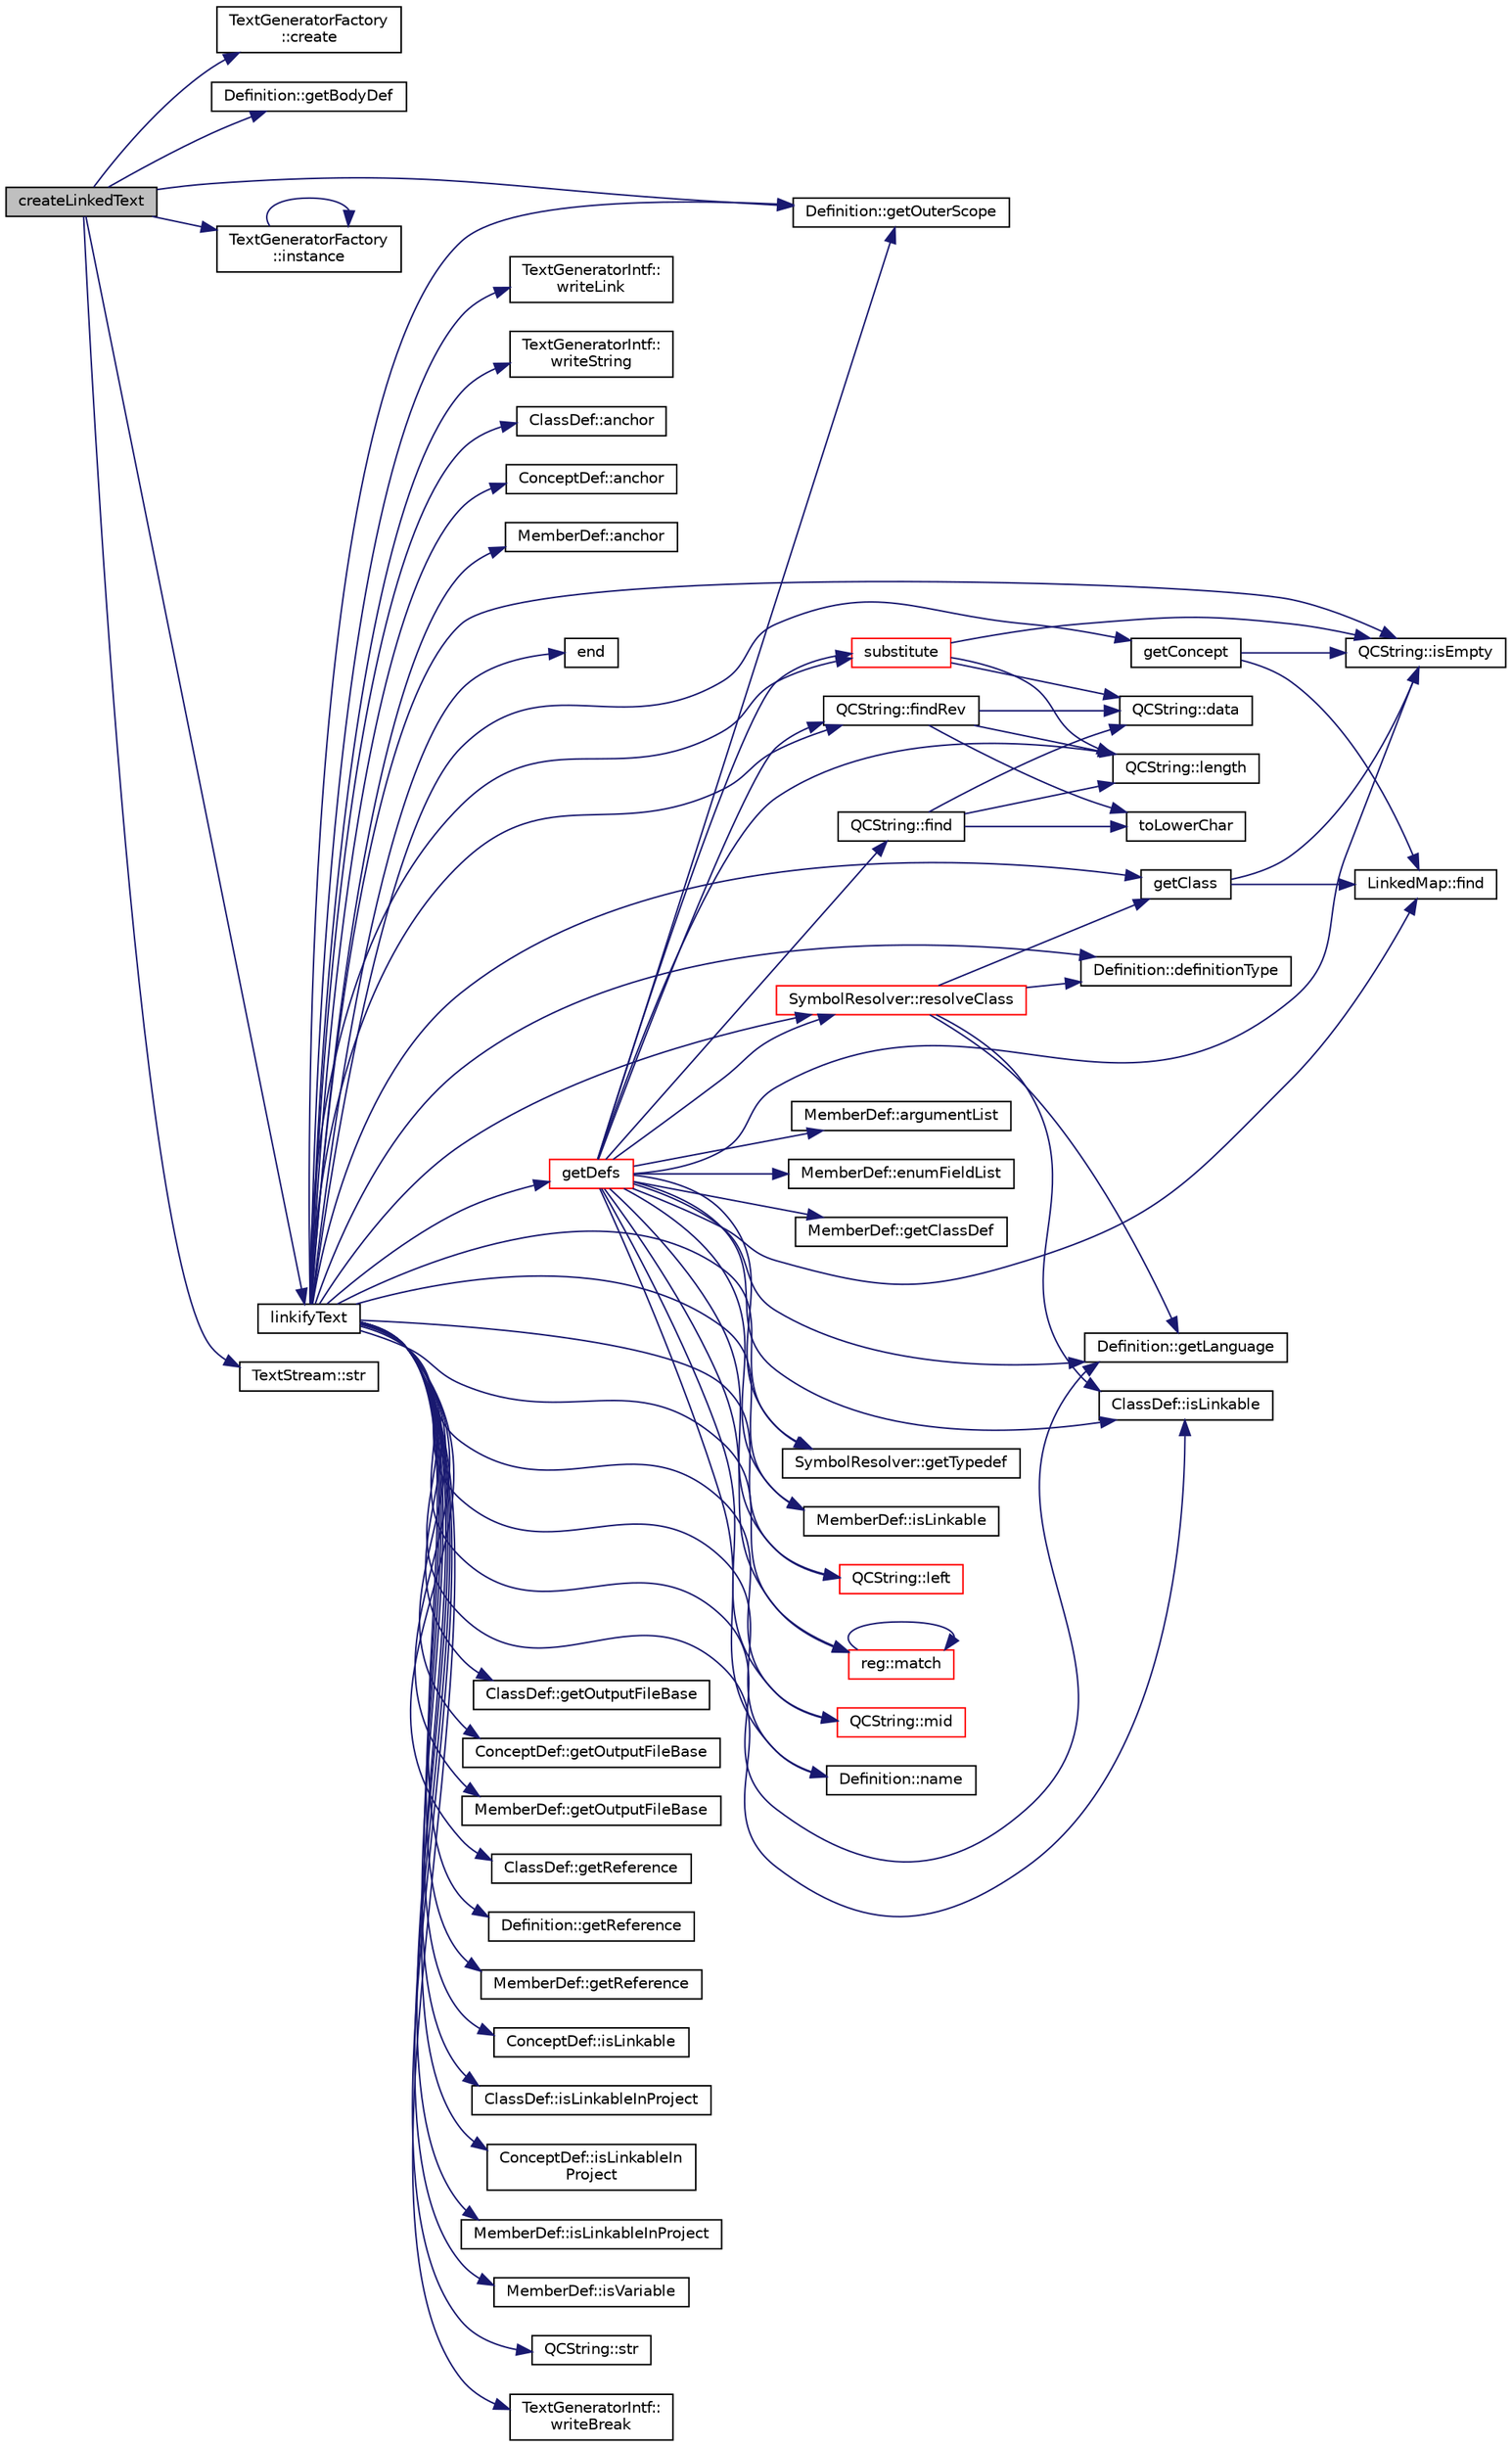 digraph "createLinkedText"
{
 // LATEX_PDF_SIZE
  edge [fontname="Helvetica",fontsize="10",labelfontname="Helvetica",labelfontsize="10"];
  node [fontname="Helvetica",fontsize="10",shape=record];
  rankdir="LR";
  Node1 [label="createLinkedText",height=0.2,width=0.4,color="black", fillcolor="grey75", style="filled", fontcolor="black",tooltip=" "];
  Node1 -> Node2 [color="midnightblue",fontsize="10",style="solid"];
  Node2 [label="TextGeneratorFactory\l::create",height=0.2,width=0.4,color="black", fillcolor="white", style="filled",URL="$classTextGeneratorFactory.html#a67249695939c9794794682347f395c2b",tooltip=" "];
  Node1 -> Node3 [color="midnightblue",fontsize="10",style="solid"];
  Node3 [label="Definition::getBodyDef",height=0.2,width=0.4,color="black", fillcolor="white", style="filled",URL="$classDefinition.html#a7ea253be90981d4a6f0cfdb6dff1d2fd",tooltip=" "];
  Node1 -> Node4 [color="midnightblue",fontsize="10",style="solid"];
  Node4 [label="Definition::getOuterScope",height=0.2,width=0.4,color="black", fillcolor="white", style="filled",URL="$classDefinition.html#acabf5ee4ca8de43bbcc5cd5736f150e5",tooltip=" "];
  Node1 -> Node5 [color="midnightblue",fontsize="10",style="solid"];
  Node5 [label="TextGeneratorFactory\l::instance",height=0.2,width=0.4,color="black", fillcolor="white", style="filled",URL="$classTextGeneratorFactory.html#a38d896b82a89974a560262f349e62045",tooltip=" "];
  Node5 -> Node5 [color="midnightblue",fontsize="10",style="solid"];
  Node1 -> Node6 [color="midnightblue",fontsize="10",style="solid"];
  Node6 [label="linkifyText",height=0.2,width=0.4,color="black", fillcolor="white", style="filled",URL="$util_8cpp.html#ae61ca16879462ab6bd55475fa265b251",tooltip=" "];
  Node6 -> Node7 [color="midnightblue",fontsize="10",style="solid"];
  Node7 [label="ClassDef::anchor",height=0.2,width=0.4,color="black", fillcolor="white", style="filled",URL="$classClassDef.html#a7016b59e40eefbd4e9a1cc6fa43e0bff",tooltip=" "];
  Node6 -> Node8 [color="midnightblue",fontsize="10",style="solid"];
  Node8 [label="ConceptDef::anchor",height=0.2,width=0.4,color="black", fillcolor="white", style="filled",URL="$classConceptDef.html#a59e9b6a7ed4fbf557a98554203041ddb",tooltip=" "];
  Node6 -> Node9 [color="midnightblue",fontsize="10",style="solid"];
  Node9 [label="MemberDef::anchor",height=0.2,width=0.4,color="black", fillcolor="white", style="filled",URL="$classMemberDef.html#a170c6221384447f7e2e9f5a529efef40",tooltip=" "];
  Node6 -> Node10 [color="midnightblue",fontsize="10",style="solid"];
  Node10 [label="Definition::definitionType",height=0.2,width=0.4,color="black", fillcolor="white", style="filled",URL="$classDefinition.html#a526c39074637d4b17a3f67df56d961ff",tooltip=" "];
  Node6 -> Node11 [color="midnightblue",fontsize="10",style="solid"];
  Node11 [label="end",height=0.2,width=0.4,color="black", fillcolor="white", style="filled",URL="$dir_8cpp.html#abb4720f72b574f81dc4f7aea0e653a64",tooltip=" "];
  Node6 -> Node12 [color="midnightblue",fontsize="10",style="solid"];
  Node12 [label="QCString::findRev",height=0.2,width=0.4,color="black", fillcolor="white", style="filled",URL="$classQCString.html#ab47a6435c16d61d04fb448f1080b4e26",tooltip=" "];
  Node12 -> Node13 [color="midnightblue",fontsize="10",style="solid"];
  Node13 [label="QCString::data",height=0.2,width=0.4,color="black", fillcolor="white", style="filled",URL="$classQCString.html#ac3aa3ac1a1c36d3305eba22a2eb0d098",tooltip=" "];
  Node12 -> Node14 [color="midnightblue",fontsize="10",style="solid"];
  Node14 [label="QCString::length",height=0.2,width=0.4,color="black", fillcolor="white", style="filled",URL="$classQCString.html#ac52596733e9110b778019946d73fb268",tooltip=" "];
  Node12 -> Node15 [color="midnightblue",fontsize="10",style="solid"];
  Node15 [label="toLowerChar",height=0.2,width=0.4,color="black", fillcolor="white", style="filled",URL="$qcstring_8cpp.html#a4e545641f98651d4fb8299b407721f9b",tooltip=" "];
  Node6 -> Node16 [color="midnightblue",fontsize="10",style="solid"];
  Node16 [label="getClass",height=0.2,width=0.4,color="black", fillcolor="white", style="filled",URL="$classdef_8cpp.html#a9682735bd2cf0656eaa944f8b3e364a2",tooltip=" "];
  Node16 -> Node17 [color="midnightblue",fontsize="10",style="solid"];
  Node17 [label="LinkedMap::find",height=0.2,width=0.4,color="black", fillcolor="white", style="filled",URL="$classLinkedMap.html#ad7659775b7de962b4fe0921456baf4f4",tooltip=" "];
  Node16 -> Node18 [color="midnightblue",fontsize="10",style="solid"];
  Node18 [label="QCString::isEmpty",height=0.2,width=0.4,color="black", fillcolor="white", style="filled",URL="$classQCString.html#a621c4090d69ad7d05ef8e5234376c3d8",tooltip=" "];
  Node6 -> Node19 [color="midnightblue",fontsize="10",style="solid"];
  Node19 [label="getConcept",height=0.2,width=0.4,color="black", fillcolor="white", style="filled",URL="$conceptdef_8cpp.html#abc9dcc96b75f1a299589ec14c2a97c97",tooltip=" "];
  Node19 -> Node17 [color="midnightblue",fontsize="10",style="solid"];
  Node19 -> Node18 [color="midnightblue",fontsize="10",style="solid"];
  Node6 -> Node20 [color="midnightblue",fontsize="10",style="solid"];
  Node20 [label="getDefs",height=0.2,width=0.4,color="red", fillcolor="white", style="filled",URL="$util_8cpp.html#a2295072491e4c81a8406ae2a29d68d25",tooltip=" "];
  Node20 -> Node21 [color="midnightblue",fontsize="10",style="solid"];
  Node21 [label="MemberDef::argumentList",height=0.2,width=0.4,color="black", fillcolor="white", style="filled",URL="$classMemberDef.html#a515503656a6cffb2d27f60e93c3c780e",tooltip=" "];
  Node20 -> Node22 [color="midnightblue",fontsize="10",style="solid"];
  Node22 [label="MemberDef::enumFieldList",height=0.2,width=0.4,color="black", fillcolor="white", style="filled",URL="$classMemberDef.html#a4df0bef52b6d1d15a4b12a187c8a90ca",tooltip=" "];
  Node20 -> Node23 [color="midnightblue",fontsize="10",style="solid"];
  Node23 [label="QCString::find",height=0.2,width=0.4,color="black", fillcolor="white", style="filled",URL="$classQCString.html#a0182ece6b76dad6475dafb53e2faaf10",tooltip=" "];
  Node23 -> Node13 [color="midnightblue",fontsize="10",style="solid"];
  Node23 -> Node14 [color="midnightblue",fontsize="10",style="solid"];
  Node23 -> Node15 [color="midnightblue",fontsize="10",style="solid"];
  Node20 -> Node17 [color="midnightblue",fontsize="10",style="solid"];
  Node20 -> Node12 [color="midnightblue",fontsize="10",style="solid"];
  Node20 -> Node24 [color="midnightblue",fontsize="10",style="solid"];
  Node24 [label="MemberDef::getClassDef",height=0.2,width=0.4,color="black", fillcolor="white", style="filled",URL="$classMemberDef.html#a33ff70edee6691aacaeecf40a1146995",tooltip=" "];
  Node20 -> Node29 [color="midnightblue",fontsize="10",style="solid"];
  Node29 [label="Definition::getLanguage",height=0.2,width=0.4,color="black", fillcolor="white", style="filled",URL="$classDefinition.html#a0dda9f50f2f9754e6341a10373eafec7",tooltip=" "];
  Node20 -> Node4 [color="midnightblue",fontsize="10",style="solid"];
  Node20 -> Node31 [color="midnightblue",fontsize="10",style="solid"];
  Node31 [label="SymbolResolver::getTypedef",height=0.2,width=0.4,color="black", fillcolor="white", style="filled",URL="$classSymbolResolver.html#ae434934a4e3459b50310c2a1dc9dd17b",tooltip=" "];
  Node20 -> Node18 [color="midnightblue",fontsize="10",style="solid"];
  Node20 -> Node34 [color="midnightblue",fontsize="10",style="solid"];
  Node34 [label="ClassDef::isLinkable",height=0.2,width=0.4,color="black", fillcolor="white", style="filled",URL="$classClassDef.html#a659ebf886a21ea56b51354c22b91b0dc",tooltip=" "];
  Node20 -> Node36 [color="midnightblue",fontsize="10",style="solid"];
  Node36 [label="MemberDef::isLinkable",height=0.2,width=0.4,color="black", fillcolor="white", style="filled",URL="$classMemberDef.html#aa0a9d4db2b1fbdd5c728f4b2e4c2694d",tooltip=" "];
  Node20 -> Node41 [color="midnightblue",fontsize="10",style="solid"];
  Node41 [label="QCString::left",height=0.2,width=0.4,color="red", fillcolor="white", style="filled",URL="$classQCString.html#aecf8b66312c4e97333219cc344c11a4f",tooltip=" "];
  Node20 -> Node14 [color="midnightblue",fontsize="10",style="solid"];
  Node20 -> Node44 [color="midnightblue",fontsize="10",style="solid"];
  Node44 [label="reg::match",height=0.2,width=0.4,color="red", fillcolor="white", style="filled",URL="$namespacereg.html#a1a29dcc7e2ccf462503adc5d496881ae",tooltip=" "];
  Node44 -> Node44 [color="midnightblue",fontsize="10",style="solid"];
  Node20 -> Node57 [color="midnightblue",fontsize="10",style="solid"];
  Node57 [label="QCString::mid",height=0.2,width=0.4,color="red", fillcolor="white", style="filled",URL="$classQCString.html#a27136caf9c0bc4daca574cda6f113551",tooltip=" "];
  Node20 -> Node61 [color="midnightblue",fontsize="10",style="solid"];
  Node61 [label="Definition::name",height=0.2,width=0.4,color="black", fillcolor="white", style="filled",URL="$classDefinition.html#a9374fedd7f64fea7e0e164302d1a9e61",tooltip=" "];
  Node20 -> Node66 [color="midnightblue",fontsize="10",style="solid"];
  Node66 [label="SymbolResolver::resolveClass",height=0.2,width=0.4,color="red", fillcolor="white", style="filled",URL="$classSymbolResolver.html#a7d24640728b220c0b98554dbc7aa9d5f",tooltip=" "];
  Node66 -> Node10 [color="midnightblue",fontsize="10",style="solid"];
  Node66 -> Node16 [color="midnightblue",fontsize="10",style="solid"];
  Node66 -> Node29 [color="midnightblue",fontsize="10",style="solid"];
  Node66 -> Node34 [color="midnightblue",fontsize="10",style="solid"];
  Node20 -> Node77 [color="midnightblue",fontsize="10",style="solid"];
  Node77 [label="substitute",height=0.2,width=0.4,color="red", fillcolor="white", style="filled",URL="$qcstring_8cpp.html#a99187f0723aa35b7f06be3a5506b1285",tooltip="substitute all occurrences of src in s by dst"];
  Node77 -> Node13 [color="midnightblue",fontsize="10",style="solid"];
  Node77 -> Node18 [color="midnightblue",fontsize="10",style="solid"];
  Node77 -> Node14 [color="midnightblue",fontsize="10",style="solid"];
  Node6 -> Node29 [color="midnightblue",fontsize="10",style="solid"];
  Node6 -> Node4 [color="midnightblue",fontsize="10",style="solid"];
  Node6 -> Node80 [color="midnightblue",fontsize="10",style="solid"];
  Node80 [label="ClassDef::getOutputFileBase",height=0.2,width=0.4,color="black", fillcolor="white", style="filled",URL="$classClassDef.html#a12a8f241e90a0cb0bdf19c27bf2025b0",tooltip=" "];
  Node6 -> Node81 [color="midnightblue",fontsize="10",style="solid"];
  Node81 [label="ConceptDef::getOutputFileBase",height=0.2,width=0.4,color="black", fillcolor="white", style="filled",URL="$classConceptDef.html#ad694ad46f46434352e8fb1650d867c5b",tooltip=" "];
  Node6 -> Node82 [color="midnightblue",fontsize="10",style="solid"];
  Node82 [label="MemberDef::getOutputFileBase",height=0.2,width=0.4,color="black", fillcolor="white", style="filled",URL="$classMemberDef.html#a1691f8cc2d90978d091a7d7aae11dd8d",tooltip=" "];
  Node6 -> Node83 [color="midnightblue",fontsize="10",style="solid"];
  Node83 [label="ClassDef::getReference",height=0.2,width=0.4,color="black", fillcolor="white", style="filled",URL="$classClassDef.html#a5ca8b91f73e7989abdceb8958dcb0b59",tooltip=" "];
  Node6 -> Node84 [color="midnightblue",fontsize="10",style="solid"];
  Node84 [label="Definition::getReference",height=0.2,width=0.4,color="black", fillcolor="white", style="filled",URL="$classDefinition.html#aab5f8631606d43a73f371833eb6425ee",tooltip=" "];
  Node6 -> Node85 [color="midnightblue",fontsize="10",style="solid"];
  Node85 [label="MemberDef::getReference",height=0.2,width=0.4,color="black", fillcolor="white", style="filled",URL="$classMemberDef.html#a1fa921f95581774af1de1a29fb24a0c8",tooltip=" "];
  Node6 -> Node31 [color="midnightblue",fontsize="10",style="solid"];
  Node6 -> Node18 [color="midnightblue",fontsize="10",style="solid"];
  Node6 -> Node34 [color="midnightblue",fontsize="10",style="solid"];
  Node6 -> Node86 [color="midnightblue",fontsize="10",style="solid"];
  Node86 [label="ConceptDef::isLinkable",height=0.2,width=0.4,color="black", fillcolor="white", style="filled",URL="$classConceptDef.html#a7d30ea7de8b9cb1ac13eb70a64be0cec",tooltip=" "];
  Node6 -> Node36 [color="midnightblue",fontsize="10",style="solid"];
  Node6 -> Node87 [color="midnightblue",fontsize="10",style="solid"];
  Node87 [label="ClassDef::isLinkableInProject",height=0.2,width=0.4,color="black", fillcolor="white", style="filled",URL="$classClassDef.html#ab44ea1cae6c5a0ff7ea797e355672e87",tooltip=" "];
  Node6 -> Node88 [color="midnightblue",fontsize="10",style="solid"];
  Node88 [label="ConceptDef::isLinkableIn\lProject",height=0.2,width=0.4,color="black", fillcolor="white", style="filled",URL="$classConceptDef.html#a02d42e5214ac1a2bc776284d55c324fd",tooltip=" "];
  Node6 -> Node89 [color="midnightblue",fontsize="10",style="solid"];
  Node89 [label="MemberDef::isLinkableInProject",height=0.2,width=0.4,color="black", fillcolor="white", style="filled",URL="$classMemberDef.html#a76c1eca28747e65a64edce870a0a79f8",tooltip=" "];
  Node6 -> Node90 [color="midnightblue",fontsize="10",style="solid"];
  Node90 [label="MemberDef::isVariable",height=0.2,width=0.4,color="black", fillcolor="white", style="filled",URL="$classMemberDef.html#ad7b6f788b487058e9e6ac65b092479b9",tooltip=" "];
  Node6 -> Node41 [color="midnightblue",fontsize="10",style="solid"];
  Node6 -> Node44 [color="midnightblue",fontsize="10",style="solid"];
  Node6 -> Node57 [color="midnightblue",fontsize="10",style="solid"];
  Node6 -> Node61 [color="midnightblue",fontsize="10",style="solid"];
  Node6 -> Node66 [color="midnightblue",fontsize="10",style="solid"];
  Node6 -> Node91 [color="midnightblue",fontsize="10",style="solid"];
  Node91 [label="QCString::str",height=0.2,width=0.4,color="black", fillcolor="white", style="filled",URL="$classQCString.html#a9824b07232eea418ab3b3e7dc3178eec",tooltip=" "];
  Node6 -> Node77 [color="midnightblue",fontsize="10",style="solid"];
  Node6 -> Node92 [color="midnightblue",fontsize="10",style="solid"];
  Node92 [label="TextGeneratorIntf::\lwriteBreak",height=0.2,width=0.4,color="black", fillcolor="white", style="filled",URL="$classTextGeneratorIntf.html#a5367063112c94eece527eddf1cd9b978",tooltip=" "];
  Node6 -> Node93 [color="midnightblue",fontsize="10",style="solid"];
  Node93 [label="TextGeneratorIntf::\lwriteLink",height=0.2,width=0.4,color="black", fillcolor="white", style="filled",URL="$classTextGeneratorIntf.html#a4bba0e588ea1fec68ded334a44a288b9",tooltip=" "];
  Node6 -> Node94 [color="midnightblue",fontsize="10",style="solid"];
  Node94 [label="TextGeneratorIntf::\lwriteString",height=0.2,width=0.4,color="black", fillcolor="white", style="filled",URL="$classTextGeneratorIntf.html#a6b9a9ffd63b239ea93049d0c11c4efc4",tooltip=" "];
  Node1 -> Node95 [color="midnightblue",fontsize="10",style="solid"];
  Node95 [label="TextStream::str",height=0.2,width=0.4,color="black", fillcolor="white", style="filled",URL="$classTextStream.html#aca8457da22d874f4eb30b35ffe87ebd0",tooltip=" "];
}
